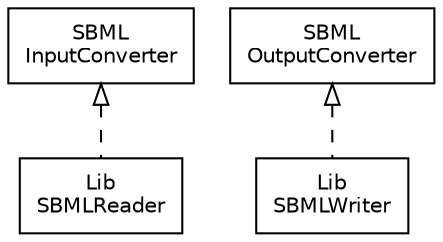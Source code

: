 #!/usr/local/bin/dot
#
# dot -Tpdf type_hierarchy.dot -otype_hierarchy.pdf && acroread type_hierarchy.pdf &
# dot -Tpng type_hierarchy.dot -otype_hierarchy.png
#
# $Id$
# $URL$
# $Rev$

strict digraph G{

 	nodesep=0.25;
	 ranksep=0.5;

	 edge [
	   fontname="Helvetica",
	   fontsize=10,
	   labelfontname="Helvetica",
	   labelfontsize=10
	 ];
	 node [
	   fontname="Helvetica",
	   fontsize=10,
	   shape=box
	 ];

  /*
   * Interfaces
   */
  SBMLInputConverter  [label="SBML\nInputConverter"];
  SBMLOutputConverter [label="SBML\nOutputConverter"];

  /*
   * Objects
   */
   
  LibSBMLReader       [label="Lib\nSBMLReader"];
  LibSBMLWriter       [label="Lib\nSBMLWriter"];
  
         
  /*********************
   * Inheritance graph *
   *********************/
  
  SBMLInputConverter         -> LibSBMLReader [dir=back,arrowtail=empty,style=dashed];
  SBMLOutputConverter        -> LibSBMLWriter [dir=back,arrowtail=empty,style=dashed];

}
